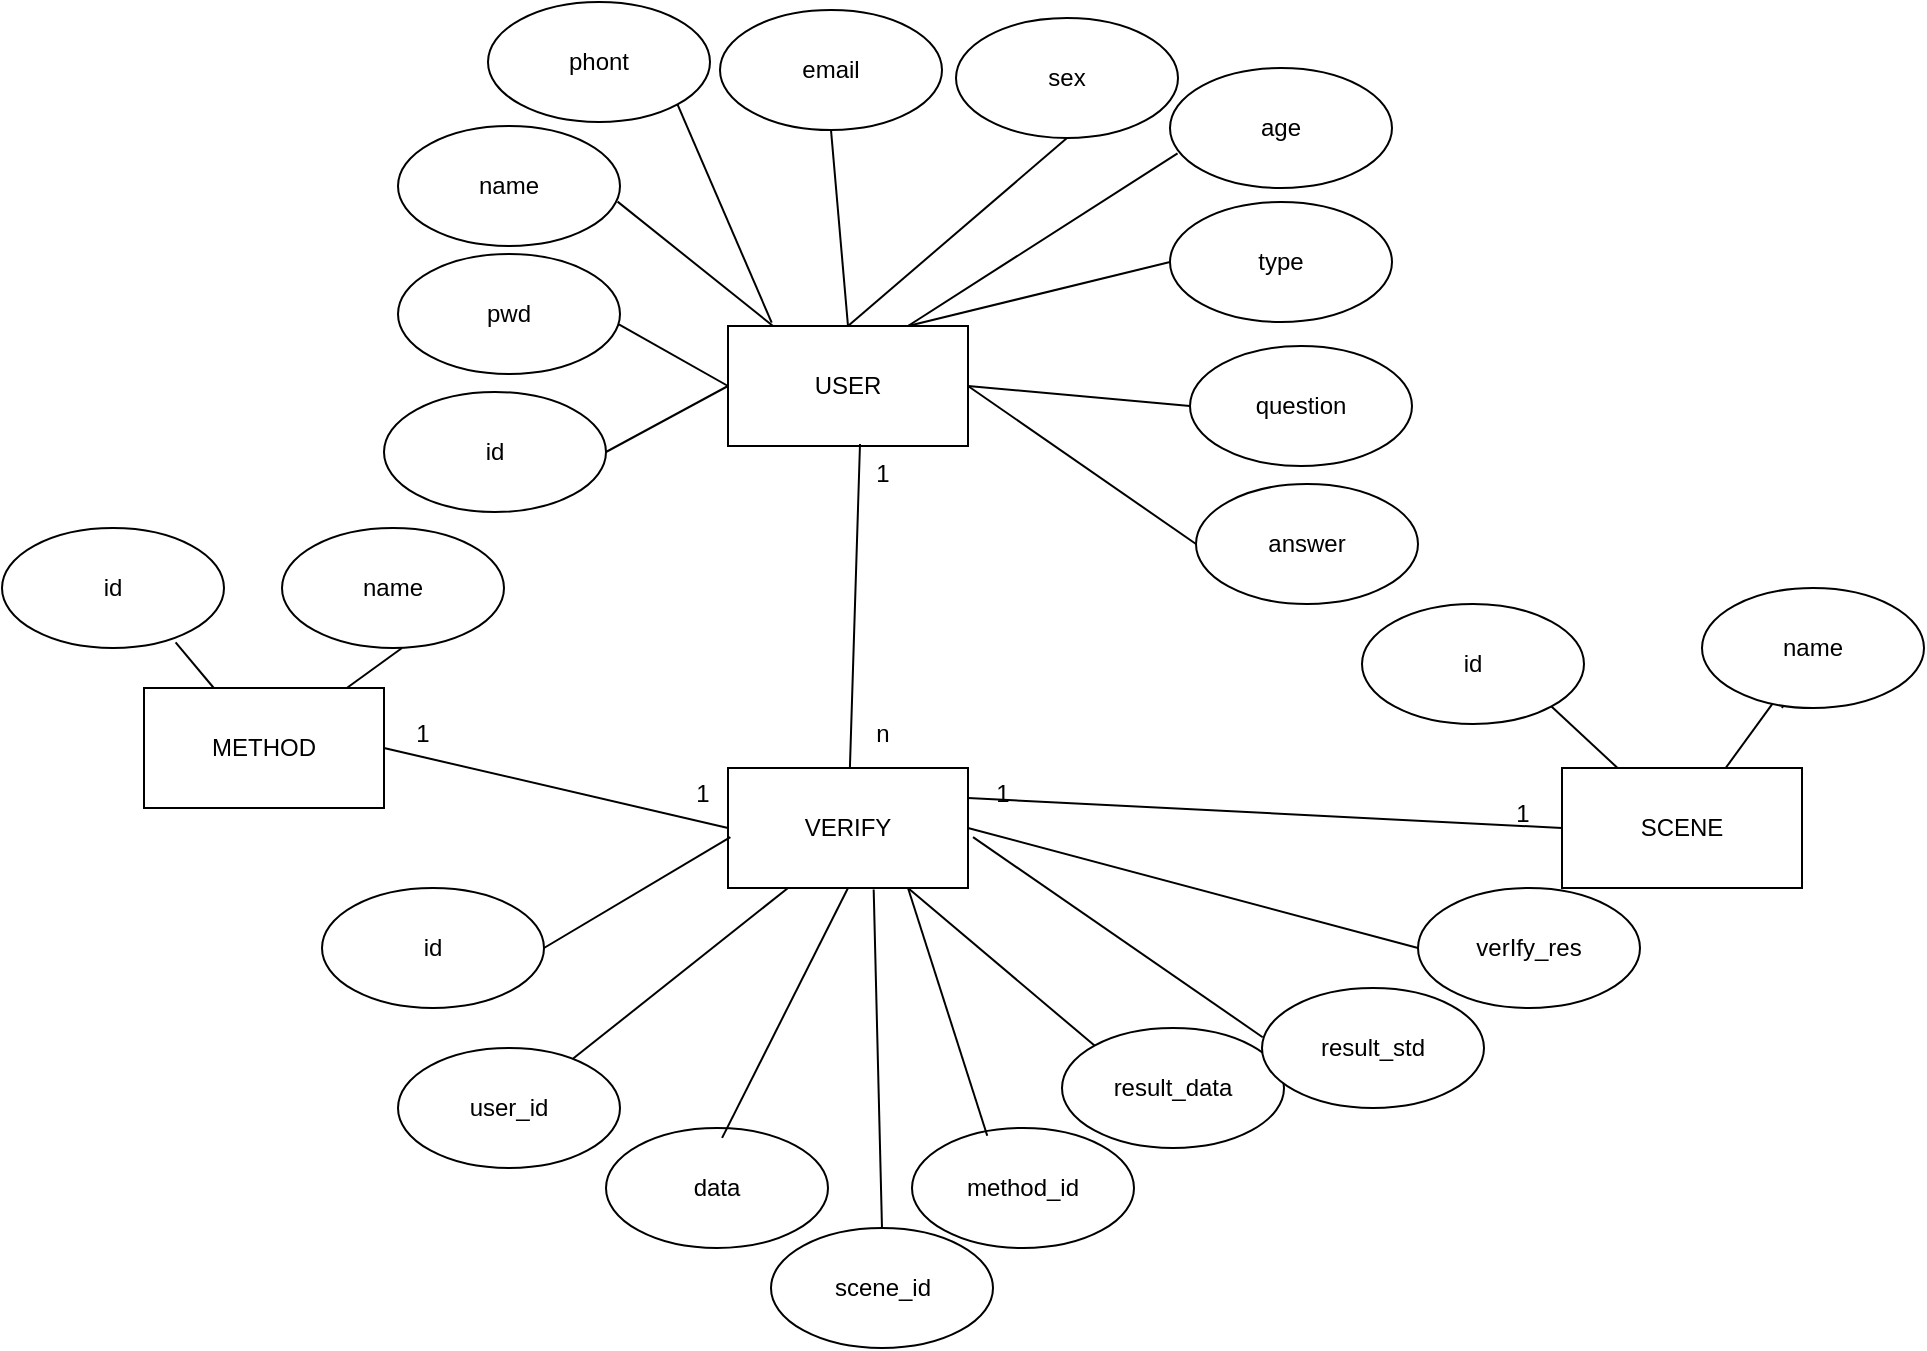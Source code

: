 <mxfile version="21.3.8" type="github">
  <diagram name="第 1 页" id="nArMdhRMrzPbO1aU1cHg">
    <mxGraphModel dx="1549" dy="657" grid="0" gridSize="10" guides="1" tooltips="1" connect="1" arrows="1" fold="1" page="0" pageScale="1" pageWidth="827" pageHeight="1169" math="0" shadow="0">
      <root>
        <mxCell id="0" />
        <mxCell id="1" parent="0" />
        <mxCell id="T0Vd-MHviM7260NrtCYw-1" value="USER" style="rounded=0;whiteSpace=wrap;html=1;" vertex="1" parent="1">
          <mxGeometry x="83" y="189" width="120" height="60" as="geometry" />
        </mxCell>
        <mxCell id="T0Vd-MHviM7260NrtCYw-2" value="name" style="ellipse;whiteSpace=wrap;html=1;" vertex="1" parent="1">
          <mxGeometry x="-82" y="89" width="111" height="60" as="geometry" />
        </mxCell>
        <mxCell id="T0Vd-MHviM7260NrtCYw-4" value="sex" style="ellipse;whiteSpace=wrap;html=1;" vertex="1" parent="1">
          <mxGeometry x="197" y="35" width="111" height="60" as="geometry" />
        </mxCell>
        <mxCell id="T0Vd-MHviM7260NrtCYw-5" value="pwd" style="ellipse;whiteSpace=wrap;html=1;" vertex="1" parent="1">
          <mxGeometry x="-82" y="153" width="111" height="60" as="geometry" />
        </mxCell>
        <mxCell id="T0Vd-MHviM7260NrtCYw-6" value="phont" style="ellipse;whiteSpace=wrap;html=1;" vertex="1" parent="1">
          <mxGeometry x="-37" y="27" width="111" height="60" as="geometry" />
        </mxCell>
        <mxCell id="T0Vd-MHviM7260NrtCYw-7" value="id" style="ellipse;whiteSpace=wrap;html=1;" vertex="1" parent="1">
          <mxGeometry x="-89" y="222" width="111" height="60" as="geometry" />
        </mxCell>
        <mxCell id="T0Vd-MHviM7260NrtCYw-8" value="email" style="ellipse;whiteSpace=wrap;html=1;" vertex="1" parent="1">
          <mxGeometry x="79" y="31" width="111" height="60" as="geometry" />
        </mxCell>
        <mxCell id="T0Vd-MHviM7260NrtCYw-9" value="age" style="ellipse;whiteSpace=wrap;html=1;" vertex="1" parent="1">
          <mxGeometry x="304" y="60" width="111" height="60" as="geometry" />
        </mxCell>
        <mxCell id="T0Vd-MHviM7260NrtCYw-11" value="type" style="ellipse;whiteSpace=wrap;html=1;" vertex="1" parent="1">
          <mxGeometry x="304" y="127" width="111" height="60" as="geometry" />
        </mxCell>
        <mxCell id="T0Vd-MHviM7260NrtCYw-12" value="question" style="ellipse;whiteSpace=wrap;html=1;" vertex="1" parent="1">
          <mxGeometry x="314" y="199" width="111" height="60" as="geometry" />
        </mxCell>
        <mxCell id="T0Vd-MHviM7260NrtCYw-13" value="answer" style="ellipse;whiteSpace=wrap;html=1;" vertex="1" parent="1">
          <mxGeometry x="317" y="268" width="111" height="60" as="geometry" />
        </mxCell>
        <mxCell id="T0Vd-MHviM7260NrtCYw-14" value="" style="endArrow=none;html=1;rounded=0;entryX=0;entryY=0.5;entryDx=0;entryDy=0;exitX=1;exitY=0.5;exitDx=0;exitDy=0;" edge="1" parent="1" source="T0Vd-MHviM7260NrtCYw-7" target="T0Vd-MHviM7260NrtCYw-1">
          <mxGeometry width="50" height="50" relative="1" as="geometry">
            <mxPoint x="43" y="274" as="sourcePoint" />
            <mxPoint x="93" y="224" as="targetPoint" />
          </mxGeometry>
        </mxCell>
        <mxCell id="T0Vd-MHviM7260NrtCYw-15" value="" style="endArrow=none;html=1;rounded=0;entryX=0;entryY=0.5;entryDx=0;entryDy=0;exitX=0.995;exitY=0.586;exitDx=0;exitDy=0;exitPerimeter=0;" edge="1" parent="1" source="T0Vd-MHviM7260NrtCYw-5" target="T0Vd-MHviM7260NrtCYw-1">
          <mxGeometry width="50" height="50" relative="1" as="geometry">
            <mxPoint x="32" y="241" as="sourcePoint" />
            <mxPoint x="82" y="191" as="targetPoint" />
          </mxGeometry>
        </mxCell>
        <mxCell id="T0Vd-MHviM7260NrtCYw-16" value="" style="endArrow=none;html=1;rounded=0;exitX=0.989;exitY=0.63;exitDx=0;exitDy=0;exitPerimeter=0;" edge="1" parent="1" source="T0Vd-MHviM7260NrtCYw-2" target="T0Vd-MHviM7260NrtCYw-1">
          <mxGeometry width="50" height="50" relative="1" as="geometry">
            <mxPoint x="45" y="225" as="sourcePoint" />
            <mxPoint x="95" y="175" as="targetPoint" />
          </mxGeometry>
        </mxCell>
        <mxCell id="T0Vd-MHviM7260NrtCYw-17" value="" style="endArrow=none;html=1;rounded=0;entryX=1;entryY=1;entryDx=0;entryDy=0;exitX=0.182;exitY=-0.028;exitDx=0;exitDy=0;exitPerimeter=0;" edge="1" parent="1" source="T0Vd-MHviM7260NrtCYw-1" target="T0Vd-MHviM7260NrtCYw-6">
          <mxGeometry width="50" height="50" relative="1" as="geometry">
            <mxPoint x="106" y="162" as="sourcePoint" />
            <mxPoint x="156" y="112" as="targetPoint" />
          </mxGeometry>
        </mxCell>
        <mxCell id="T0Vd-MHviM7260NrtCYw-18" value="" style="endArrow=none;html=1;rounded=0;entryX=0.5;entryY=1;entryDx=0;entryDy=0;exitX=0.5;exitY=0;exitDx=0;exitDy=0;" edge="1" parent="1" source="T0Vd-MHviM7260NrtCYw-1" target="T0Vd-MHviM7260NrtCYw-8">
          <mxGeometry width="50" height="50" relative="1" as="geometry">
            <mxPoint x="109" y="198" as="sourcePoint" />
            <mxPoint x="159" y="148" as="targetPoint" />
          </mxGeometry>
        </mxCell>
        <mxCell id="T0Vd-MHviM7260NrtCYw-19" value="" style="endArrow=none;html=1;rounded=0;entryX=0.5;entryY=1;entryDx=0;entryDy=0;exitX=0.5;exitY=0;exitDx=0;exitDy=0;" edge="1" parent="1" source="T0Vd-MHviM7260NrtCYw-1" target="T0Vd-MHviM7260NrtCYw-4">
          <mxGeometry width="50" height="50" relative="1" as="geometry">
            <mxPoint x="220" y="190" as="sourcePoint" />
            <mxPoint x="270" y="140" as="targetPoint" />
          </mxGeometry>
        </mxCell>
        <mxCell id="T0Vd-MHviM7260NrtCYw-20" value="" style="endArrow=none;html=1;rounded=0;entryX=0.034;entryY=0.711;entryDx=0;entryDy=0;entryPerimeter=0;exitX=0.75;exitY=0;exitDx=0;exitDy=0;" edge="1" parent="1" source="T0Vd-MHviM7260NrtCYw-1" target="T0Vd-MHviM7260NrtCYw-9">
          <mxGeometry width="50" height="50" relative="1" as="geometry">
            <mxPoint x="230" y="224" as="sourcePoint" />
            <mxPoint x="280" y="174" as="targetPoint" />
          </mxGeometry>
        </mxCell>
        <mxCell id="T0Vd-MHviM7260NrtCYw-22" value="" style="endArrow=none;html=1;rounded=0;entryX=0;entryY=0.5;entryDx=0;entryDy=0;exitX=0.75;exitY=0;exitDx=0;exitDy=0;" edge="1" parent="1" source="T0Vd-MHviM7260NrtCYw-1" target="T0Vd-MHviM7260NrtCYw-11">
          <mxGeometry width="50" height="50" relative="1" as="geometry">
            <mxPoint x="241" y="219" as="sourcePoint" />
            <mxPoint x="291" y="169" as="targetPoint" />
          </mxGeometry>
        </mxCell>
        <mxCell id="T0Vd-MHviM7260NrtCYw-23" value="" style="endArrow=none;html=1;rounded=0;entryX=0;entryY=0.5;entryDx=0;entryDy=0;" edge="1" parent="1" target="T0Vd-MHviM7260NrtCYw-12">
          <mxGeometry width="50" height="50" relative="1" as="geometry">
            <mxPoint x="203" y="219" as="sourcePoint" />
            <mxPoint x="211" y="241" as="targetPoint" />
          </mxGeometry>
        </mxCell>
        <mxCell id="T0Vd-MHviM7260NrtCYw-24" value="" style="endArrow=none;html=1;rounded=0;entryX=0;entryY=0.5;entryDx=0;entryDy=0;exitX=1;exitY=0.5;exitDx=0;exitDy=0;" edge="1" parent="1" source="T0Vd-MHviM7260NrtCYw-1" target="T0Vd-MHviM7260NrtCYw-13">
          <mxGeometry width="50" height="50" relative="1" as="geometry">
            <mxPoint x="187" y="340" as="sourcePoint" />
            <mxPoint x="237" y="290" as="targetPoint" />
          </mxGeometry>
        </mxCell>
        <mxCell id="T0Vd-MHviM7260NrtCYw-26" value="VERIFY" style="rounded=0;whiteSpace=wrap;html=1;" vertex="1" parent="1">
          <mxGeometry x="83" y="410" width="120" height="60" as="geometry" />
        </mxCell>
        <mxCell id="T0Vd-MHviM7260NrtCYw-27" value="" style="endArrow=none;html=1;rounded=0;entryX=0.55;entryY=0.984;entryDx=0;entryDy=0;entryPerimeter=0;" edge="1" parent="1" source="T0Vd-MHviM7260NrtCYw-26" target="T0Vd-MHviM7260NrtCYw-1">
          <mxGeometry width="50" height="50" relative="1" as="geometry">
            <mxPoint x="-13" y="372" as="sourcePoint" />
            <mxPoint x="37" y="322" as="targetPoint" />
          </mxGeometry>
        </mxCell>
        <mxCell id="T0Vd-MHviM7260NrtCYw-28" value="1" style="text;html=1;align=center;verticalAlign=middle;resizable=0;points=[];autosize=1;strokeColor=none;fillColor=none;" vertex="1" parent="1">
          <mxGeometry x="145" y="248" width="30" height="30" as="geometry" />
        </mxCell>
        <mxCell id="T0Vd-MHviM7260NrtCYw-29" value="n" style="text;html=1;align=center;verticalAlign=middle;resizable=0;points=[];autosize=1;strokeColor=none;fillColor=none;" vertex="1" parent="1">
          <mxGeometry x="145" y="378" width="30" height="30" as="geometry" />
        </mxCell>
        <mxCell id="T0Vd-MHviM7260NrtCYw-32" value="id" style="ellipse;whiteSpace=wrap;html=1;" vertex="1" parent="1">
          <mxGeometry x="-120" y="470" width="111" height="60" as="geometry" />
        </mxCell>
        <mxCell id="T0Vd-MHviM7260NrtCYw-33" value="user_id" style="ellipse;whiteSpace=wrap;html=1;" vertex="1" parent="1">
          <mxGeometry x="-82" y="550" width="111" height="60" as="geometry" />
        </mxCell>
        <mxCell id="T0Vd-MHviM7260NrtCYw-34" value="data" style="ellipse;whiteSpace=wrap;html=1;" vertex="1" parent="1">
          <mxGeometry x="22" y="590" width="111" height="60" as="geometry" />
        </mxCell>
        <mxCell id="T0Vd-MHviM7260NrtCYw-35" value="method_id" style="ellipse;whiteSpace=wrap;html=1;" vertex="1" parent="1">
          <mxGeometry x="175" y="590" width="111" height="60" as="geometry" />
        </mxCell>
        <mxCell id="T0Vd-MHviM7260NrtCYw-36" value="result_data" style="ellipse;whiteSpace=wrap;html=1;" vertex="1" parent="1">
          <mxGeometry x="250" y="540" width="111" height="60" as="geometry" />
        </mxCell>
        <mxCell id="T0Vd-MHviM7260NrtCYw-38" value="result_std" style="ellipse;whiteSpace=wrap;html=1;" vertex="1" parent="1">
          <mxGeometry x="350" y="520" width="111" height="60" as="geometry" />
        </mxCell>
        <mxCell id="T0Vd-MHviM7260NrtCYw-39" value="verIfy_res" style="ellipse;whiteSpace=wrap;html=1;" vertex="1" parent="1">
          <mxGeometry x="428" y="470" width="111" height="60" as="geometry" />
        </mxCell>
        <mxCell id="T0Vd-MHviM7260NrtCYw-40" value="" style="endArrow=none;html=1;rounded=0;exitX=1;exitY=0.5;exitDx=0;exitDy=0;entryX=0;entryY=0.5;entryDx=0;entryDy=0;" edge="1" parent="1" source="T0Vd-MHviM7260NrtCYw-26" target="T0Vd-MHviM7260NrtCYw-39">
          <mxGeometry width="50" height="50" relative="1" as="geometry">
            <mxPoint x="180" y="510" as="sourcePoint" />
            <mxPoint x="230" y="460" as="targetPoint" />
          </mxGeometry>
        </mxCell>
        <mxCell id="T0Vd-MHviM7260NrtCYw-41" value="" style="endArrow=none;html=1;rounded=0;exitX=1.021;exitY=0.576;exitDx=0;exitDy=0;exitPerimeter=0;entryX=0.003;entryY=0.41;entryDx=0;entryDy=0;entryPerimeter=0;" edge="1" parent="1" source="T0Vd-MHviM7260NrtCYw-26" target="T0Vd-MHviM7260NrtCYw-38">
          <mxGeometry width="50" height="50" relative="1" as="geometry">
            <mxPoint x="190" y="470" as="sourcePoint" />
            <mxPoint x="240" y="420" as="targetPoint" />
          </mxGeometry>
        </mxCell>
        <mxCell id="T0Vd-MHviM7260NrtCYw-42" value="" style="endArrow=none;html=1;rounded=0;entryX=0.75;entryY=1;entryDx=0;entryDy=0;exitX=0;exitY=0;exitDx=0;exitDy=0;" edge="1" parent="1" source="T0Vd-MHviM7260NrtCYw-36" target="T0Vd-MHviM7260NrtCYw-26">
          <mxGeometry width="50" height="50" relative="1" as="geometry">
            <mxPoint x="190" y="540" as="sourcePoint" />
            <mxPoint x="240" y="490" as="targetPoint" />
          </mxGeometry>
        </mxCell>
        <mxCell id="T0Vd-MHviM7260NrtCYw-43" value="" style="endArrow=none;html=1;rounded=0;entryX=0.75;entryY=1;entryDx=0;entryDy=0;exitX=0.339;exitY=0.065;exitDx=0;exitDy=0;exitPerimeter=0;" edge="1" parent="1" source="T0Vd-MHviM7260NrtCYw-35" target="T0Vd-MHviM7260NrtCYw-26">
          <mxGeometry width="50" height="50" relative="1" as="geometry">
            <mxPoint x="120" y="550" as="sourcePoint" />
            <mxPoint x="170" y="500" as="targetPoint" />
          </mxGeometry>
        </mxCell>
        <mxCell id="T0Vd-MHviM7260NrtCYw-44" value="" style="endArrow=none;html=1;rounded=0;entryX=0.5;entryY=1;entryDx=0;entryDy=0;exitX=0.523;exitY=0.082;exitDx=0;exitDy=0;exitPerimeter=0;" edge="1" parent="1" source="T0Vd-MHviM7260NrtCYw-34" target="T0Vd-MHviM7260NrtCYw-26">
          <mxGeometry width="50" height="50" relative="1" as="geometry">
            <mxPoint x="80" y="550" as="sourcePoint" />
            <mxPoint x="130" y="500" as="targetPoint" />
          </mxGeometry>
        </mxCell>
        <mxCell id="T0Vd-MHviM7260NrtCYw-45" value="" style="endArrow=none;html=1;rounded=0;entryX=0.25;entryY=1;entryDx=0;entryDy=0;exitX=0.789;exitY=0.088;exitDx=0;exitDy=0;exitPerimeter=0;" edge="1" parent="1" source="T0Vd-MHviM7260NrtCYw-33" target="T0Vd-MHviM7260NrtCYw-26">
          <mxGeometry width="50" height="50" relative="1" as="geometry">
            <mxPoint x="80" y="520" as="sourcePoint" />
            <mxPoint x="130" y="470" as="targetPoint" />
          </mxGeometry>
        </mxCell>
        <mxCell id="T0Vd-MHviM7260NrtCYw-46" value="" style="endArrow=none;html=1;rounded=0;entryX=0.01;entryY=0.576;entryDx=0;entryDy=0;entryPerimeter=0;exitX=1;exitY=0.5;exitDx=0;exitDy=0;" edge="1" parent="1" source="T0Vd-MHviM7260NrtCYw-32" target="T0Vd-MHviM7260NrtCYw-26">
          <mxGeometry width="50" height="50" relative="1" as="geometry">
            <mxPoint x="20" y="510" as="sourcePoint" />
            <mxPoint x="70" y="460" as="targetPoint" />
          </mxGeometry>
        </mxCell>
        <mxCell id="T0Vd-MHviM7260NrtCYw-47" value="scene_id" style="ellipse;whiteSpace=wrap;html=1;" vertex="1" parent="1">
          <mxGeometry x="104.5" y="640" width="111" height="60" as="geometry" />
        </mxCell>
        <mxCell id="T0Vd-MHviM7260NrtCYw-48" value="" style="endArrow=none;html=1;rounded=0;entryX=0.607;entryY=1.013;entryDx=0;entryDy=0;entryPerimeter=0;exitX=0.5;exitY=0;exitDx=0;exitDy=0;" edge="1" parent="1" source="T0Vd-MHviM7260NrtCYw-47" target="T0Vd-MHviM7260NrtCYw-26">
          <mxGeometry width="50" height="50" relative="1" as="geometry">
            <mxPoint x="100" y="530" as="sourcePoint" />
            <mxPoint x="150" y="480" as="targetPoint" />
          </mxGeometry>
        </mxCell>
        <mxCell id="T0Vd-MHviM7260NrtCYw-50" value="id" style="ellipse;whiteSpace=wrap;html=1;" vertex="1" parent="1">
          <mxGeometry x="400" y="328" width="111" height="60" as="geometry" />
        </mxCell>
        <mxCell id="T0Vd-MHviM7260NrtCYw-52" value="" style="endArrow=none;html=1;rounded=0;exitX=1;exitY=0.25;exitDx=0;exitDy=0;entryX=0;entryY=0.5;entryDx=0;entryDy=0;" edge="1" parent="1" source="T0Vd-MHviM7260NrtCYw-26" target="T0Vd-MHviM7260NrtCYw-49">
          <mxGeometry width="50" height="50" relative="1" as="geometry">
            <mxPoint x="260" y="430" as="sourcePoint" />
            <mxPoint x="310" y="380" as="targetPoint" />
          </mxGeometry>
        </mxCell>
        <mxCell id="T0Vd-MHviM7260NrtCYw-53" value="" style="endArrow=none;html=1;rounded=0;entryX=1;entryY=1;entryDx=0;entryDy=0;" edge="1" parent="1" source="T0Vd-MHviM7260NrtCYw-49" target="T0Vd-MHviM7260NrtCYw-50">
          <mxGeometry width="50" height="50" relative="1" as="geometry">
            <mxPoint x="360" y="440" as="sourcePoint" />
            <mxPoint x="410" y="390" as="targetPoint" />
          </mxGeometry>
        </mxCell>
        <mxCell id="T0Vd-MHviM7260NrtCYw-54" value="" style="endArrow=none;html=1;rounded=0;" edge="1" parent="1" source="T0Vd-MHviM7260NrtCYw-51">
          <mxGeometry width="50" height="50" relative="1" as="geometry">
            <mxPoint x="560" y="430" as="sourcePoint" />
            <mxPoint x="610" y="380" as="targetPoint" />
          </mxGeometry>
        </mxCell>
        <mxCell id="T0Vd-MHviM7260NrtCYw-55" value="" style="endArrow=none;html=1;rounded=0;" edge="1" parent="1" source="T0Vd-MHviM7260NrtCYw-49" target="T0Vd-MHviM7260NrtCYw-51">
          <mxGeometry width="50" height="50" relative="1" as="geometry">
            <mxPoint x="560" y="430" as="sourcePoint" />
            <mxPoint x="610" y="380" as="targetPoint" />
          </mxGeometry>
        </mxCell>
        <mxCell id="T0Vd-MHviM7260NrtCYw-51" value="name" style="ellipse;whiteSpace=wrap;html=1;" vertex="1" parent="1">
          <mxGeometry x="570" y="320" width="111" height="60" as="geometry" />
        </mxCell>
        <mxCell id="T0Vd-MHviM7260NrtCYw-56" value="" style="endArrow=none;html=1;rounded=0;" edge="1" parent="1" target="T0Vd-MHviM7260NrtCYw-49">
          <mxGeometry width="50" height="50" relative="1" as="geometry">
            <mxPoint x="560" y="430" as="sourcePoint" />
            <mxPoint x="603" y="377" as="targetPoint" />
          </mxGeometry>
        </mxCell>
        <mxCell id="T0Vd-MHviM7260NrtCYw-49" value="SCENE" style="rounded=0;whiteSpace=wrap;html=1;" vertex="1" parent="1">
          <mxGeometry x="500" y="410" width="120" height="60" as="geometry" />
        </mxCell>
        <mxCell id="T0Vd-MHviM7260NrtCYw-57" value="METHOD" style="rounded=0;whiteSpace=wrap;html=1;" vertex="1" parent="1">
          <mxGeometry x="-209" y="370" width="120" height="60" as="geometry" />
        </mxCell>
        <mxCell id="T0Vd-MHviM7260NrtCYw-58" value="" style="endArrow=none;html=1;rounded=0;exitX=1;exitY=0.5;exitDx=0;exitDy=0;entryX=0;entryY=0.5;entryDx=0;entryDy=0;" edge="1" parent="1" source="T0Vd-MHviM7260NrtCYw-57" target="T0Vd-MHviM7260NrtCYw-26">
          <mxGeometry width="50" height="50" relative="1" as="geometry">
            <mxPoint x="10" y="420" as="sourcePoint" />
            <mxPoint x="60" y="370" as="targetPoint" />
          </mxGeometry>
        </mxCell>
        <mxCell id="T0Vd-MHviM7260NrtCYw-59" value="id" style="ellipse;whiteSpace=wrap;html=1;" vertex="1" parent="1">
          <mxGeometry x="-280" y="290" width="111" height="60" as="geometry" />
        </mxCell>
        <mxCell id="T0Vd-MHviM7260NrtCYw-60" value="name" style="ellipse;whiteSpace=wrap;html=1;" vertex="1" parent="1">
          <mxGeometry x="-140" y="290" width="111" height="60" as="geometry" />
        </mxCell>
        <mxCell id="T0Vd-MHviM7260NrtCYw-62" value="" style="endArrow=none;html=1;rounded=0;entryX=0.782;entryY=0.953;entryDx=0;entryDy=0;entryPerimeter=0;" edge="1" parent="1" source="T0Vd-MHviM7260NrtCYw-57" target="T0Vd-MHviM7260NrtCYw-59">
          <mxGeometry width="50" height="50" relative="1" as="geometry">
            <mxPoint x="-150" y="420" as="sourcePoint" />
            <mxPoint x="-100" y="370" as="targetPoint" />
          </mxGeometry>
        </mxCell>
        <mxCell id="T0Vd-MHviM7260NrtCYw-63" value="" style="endArrow=none;html=1;rounded=0;" edge="1" parent="1" source="T0Vd-MHviM7260NrtCYw-57">
          <mxGeometry width="50" height="50" relative="1" as="geometry">
            <mxPoint x="-130" y="400" as="sourcePoint" />
            <mxPoint x="-80" y="350" as="targetPoint" />
          </mxGeometry>
        </mxCell>
        <mxCell id="T0Vd-MHviM7260NrtCYw-64" value="1" style="text;html=1;align=center;verticalAlign=middle;resizable=0;points=[];autosize=1;strokeColor=none;fillColor=none;" vertex="1" parent="1">
          <mxGeometry x="-85" y="378" width="30" height="30" as="geometry" />
        </mxCell>
        <mxCell id="T0Vd-MHviM7260NrtCYw-65" value="1" style="text;html=1;align=center;verticalAlign=middle;resizable=0;points=[];autosize=1;strokeColor=none;fillColor=none;" vertex="1" parent="1">
          <mxGeometry x="55" y="408" width="30" height="30" as="geometry" />
        </mxCell>
        <mxCell id="T0Vd-MHviM7260NrtCYw-66" value="1" style="text;html=1;align=center;verticalAlign=middle;resizable=0;points=[];autosize=1;strokeColor=none;fillColor=none;" vertex="1" parent="1">
          <mxGeometry x="205" y="408" width="30" height="30" as="geometry" />
        </mxCell>
        <mxCell id="T0Vd-MHviM7260NrtCYw-67" value="1" style="text;html=1;align=center;verticalAlign=middle;resizable=0;points=[];autosize=1;strokeColor=none;fillColor=none;" vertex="1" parent="1">
          <mxGeometry x="465" y="418" width="30" height="30" as="geometry" />
        </mxCell>
      </root>
    </mxGraphModel>
  </diagram>
</mxfile>
